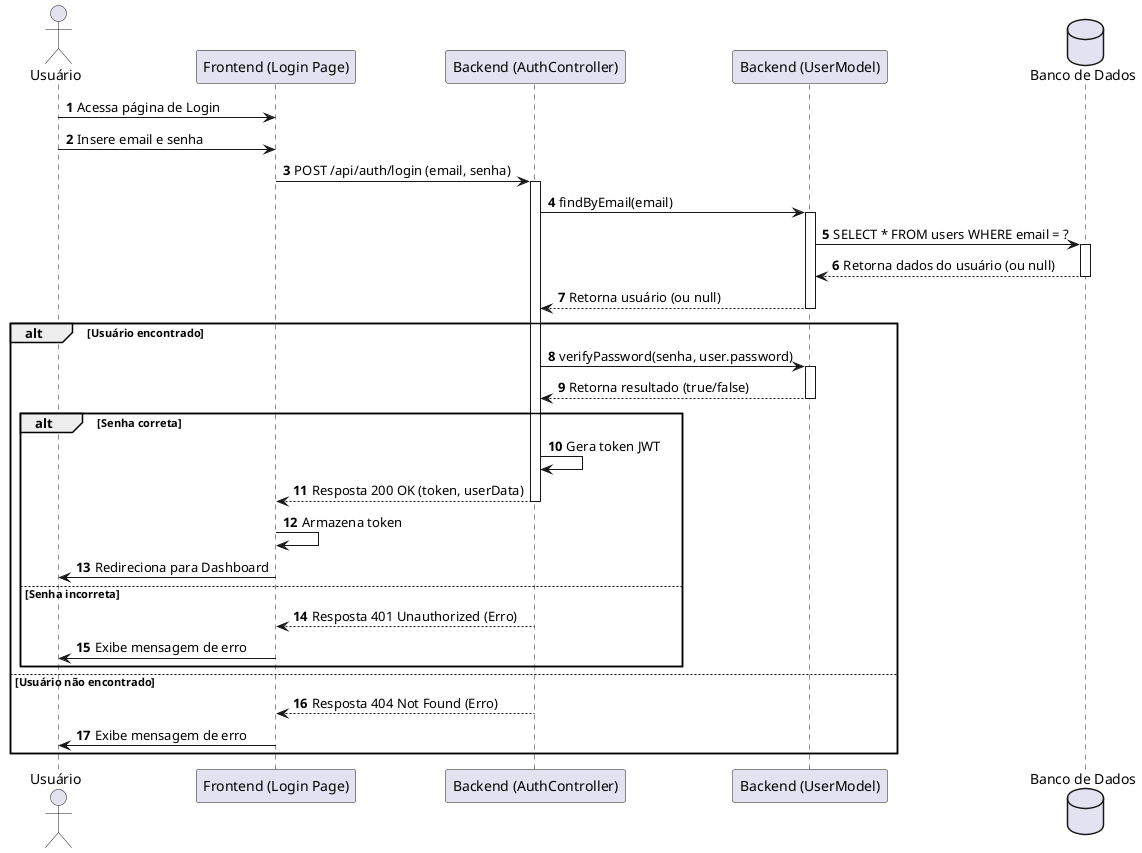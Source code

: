 @startuml Sequence Diagram - Login

autonumber

actor Usuário
participant "Frontend (Login Page)" as Frontend
participant "Backend (AuthController)" as AuthController
participant "Backend (UserModel)" as UserModel
database "Banco de Dados" as DB

Usuário -> Frontend : Acessa página de Login
Usuário -> Frontend : Insere email e senha
Frontend -> AuthController : POST /api/auth/login (email, senha)
activate AuthController

AuthController -> UserModel : findByEmail(email)
activate UserModel
UserModel -> DB : SELECT * FROM users WHERE email = ?
activate DB
DB --> UserModel : Retorna dados do usuário (ou null)
deactivate DB
UserModel --> AuthController : Retorna usuário (ou null)
deactivate UserModel

alt Usuário encontrado
  AuthController -> UserModel : verifyPassword(senha, user.password)
  activate UserModel
  UserModel --> AuthController : Retorna resultado (true/false)
  deactivate UserModel

  alt Senha correta
    AuthController -> AuthController : Gera token JWT
    AuthController --> Frontend : Resposta 200 OK (token, userData)
    deactivate AuthController
    Frontend -> Frontend : Armazena token
    Frontend -> Usuário : Redireciona para Dashboard
  else Senha incorreta
    AuthController --> Frontend : Resposta 401 Unauthorized (Erro)
    deactivate AuthController
    Frontend -> Usuário : Exibe mensagem de erro
  end
else Usuário não encontrado
  AuthController --> Frontend : Resposta 404 Not Found (Erro)
  deactivate AuthController
  Frontend -> Usuário : Exibe mensagem de erro
end

@enduml

